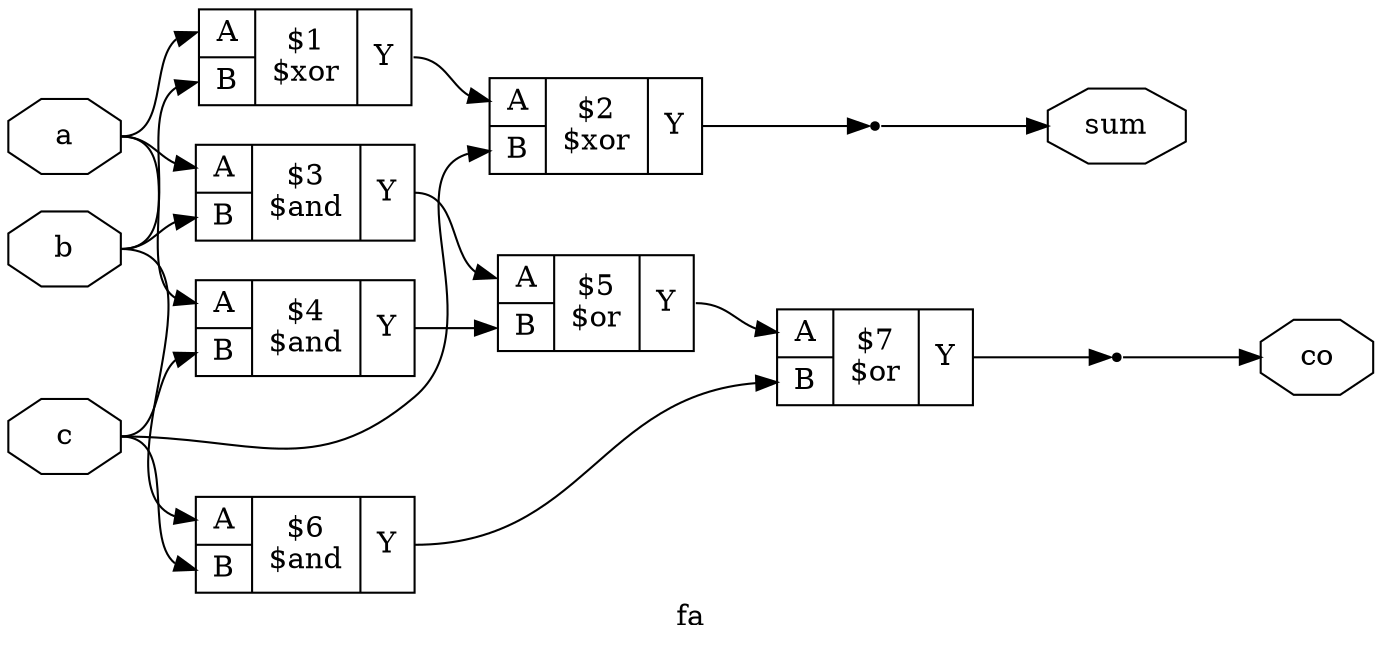 digraph "fa" {
label="fa";
rankdir="LR";
remincross=true;
n8 [ shape=octagon, label="co", color="black", fontcolor="black" ];
n9 [ shape=octagon, label="sum", color="black", fontcolor="black" ];
n10 [ shape=octagon, label="c", color="black", fontcolor="black" ];
n11 [ shape=octagon, label="b", color="black", fontcolor="black" ];
n12 [ shape=octagon, label="a", color="black", fontcolor="black" ];
c16 [ shape=record, label="{{<p13> A|<p14> B}|$7\n$or|{<p15> Y}}",  ];
c17 [ shape=record, label="{{<p13> A|<p14> B}|$6\n$and|{<p15> Y}}",  ];
c18 [ shape=record, label="{{<p13> A|<p14> B}|$5\n$or|{<p15> Y}}",  ];
c19 [ shape=record, label="{{<p13> A|<p14> B}|$4\n$and|{<p15> Y}}",  ];
c20 [ shape=record, label="{{<p13> A|<p14> B}|$3\n$and|{<p15> Y}}",  ];
c21 [ shape=record, label="{{<p13> A|<p14> B}|$2\n$xor|{<p15> Y}}",  ];
c22 [ shape=record, label="{{<p13> A|<p14> B}|$1\n$xor|{<p15> Y}}",  ];
x0 [shape=point, ];
x1 [shape=point, ];
c16:p15:e -> x1:w [color="black", fontcolor="black", label=""];
n10:e -> c17:p14:w [color="black", fontcolor="black", label=""];
n10:e -> c19:p14:w [color="black", fontcolor="black", label=""];
n10:e -> c21:p14:w [color="black", fontcolor="black", label=""];
n11:e -> c17:p13:w [color="black", fontcolor="black", label=""];
n11:e -> c20:p14:w [color="black", fontcolor="black", label=""];
n11:e -> c22:p14:w [color="black", fontcolor="black", label=""];
n12:e -> c19:p13:w [color="black", fontcolor="black", label=""];
n12:e -> c20:p13:w [color="black", fontcolor="black", label=""];
n12:e -> c22:p13:w [color="black", fontcolor="black", label=""];
c17:p15:e -> c16:p14:w [color="black", fontcolor="black", label=""];
c18:p15:e -> c16:p13:w [color="black", fontcolor="black", label=""];
c19:p15:e -> c18:p14:w [color="black", fontcolor="black", label=""];
c20:p15:e -> c18:p13:w [color="black", fontcolor="black", label=""];
c21:p15:e -> x0:w [color="black", fontcolor="black", label=""];
c22:p15:e -> c21:p13:w [color="black", fontcolor="black", label=""];
x1:e -> n8:w [color="black", fontcolor="black", label=""];
x0:e -> n9:w [color="black", fontcolor="black", label=""];
}
